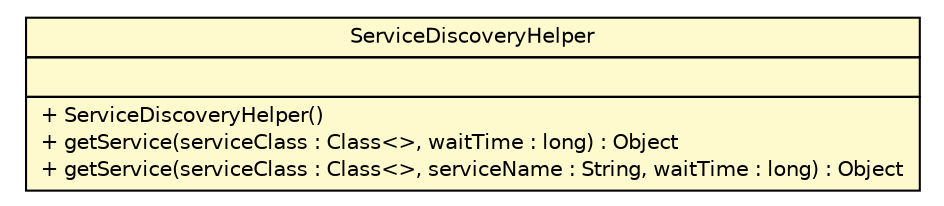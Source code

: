 #!/usr/local/bin/dot
#
# Class diagram 
# Generated by UMLGraph version R5_6 (http://www.umlgraph.org/)
#

digraph G {
	edge [fontname="Helvetica",fontsize=10,labelfontname="Helvetica",labelfontsize=10];
	node [fontname="Helvetica",fontsize=10,shape=plaintext];
	nodesep=0.25;
	ranksep=0.5;
	// sorcer.core.provider.cataloger.ServiceDiscoveryHelper
	c297234 [label=<<table title="sorcer.core.provider.cataloger.ServiceDiscoveryHelper" border="0" cellborder="1" cellspacing="0" cellpadding="2" port="p" bgcolor="lemonChiffon" href="./ServiceDiscoveryHelper.html">
		<tr><td><table border="0" cellspacing="0" cellpadding="1">
<tr><td align="center" balign="center"> ServiceDiscoveryHelper </td></tr>
		</table></td></tr>
		<tr><td><table border="0" cellspacing="0" cellpadding="1">
<tr><td align="left" balign="left">  </td></tr>
		</table></td></tr>
		<tr><td><table border="0" cellspacing="0" cellpadding="1">
<tr><td align="left" balign="left"> + ServiceDiscoveryHelper() </td></tr>
<tr><td align="left" balign="left"> + getService(serviceClass : Class&lt;&gt;, waitTime : long) : Object </td></tr>
<tr><td align="left" balign="left"> + getService(serviceClass : Class&lt;&gt;, serviceName : String, waitTime : long) : Object </td></tr>
		</table></td></tr>
		</table>>, URL="./ServiceDiscoveryHelper.html", fontname="Helvetica", fontcolor="black", fontsize=10.0];
}

